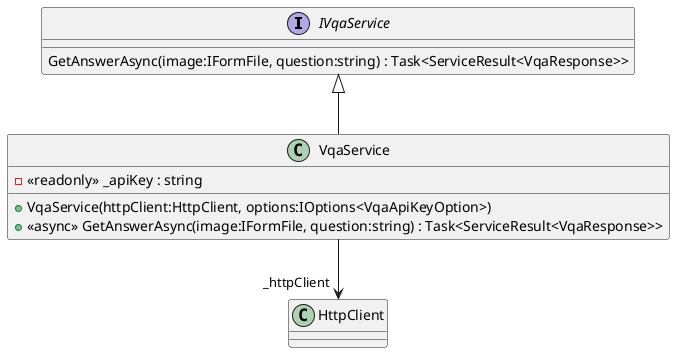 @startuml
interface IVqaService {
    GetAnswerAsync(image:IFormFile, question:string) : Task<ServiceResult<VqaResponse>>
}
class VqaService {
    - <<readonly>> _apiKey : string
    + VqaService(httpClient:HttpClient, options:IOptions<VqaApiKeyOption>)
    + <<async>> GetAnswerAsync(image:IFormFile, question:string) : Task<ServiceResult<VqaResponse>>
}
IVqaService <|-- VqaService
VqaService --> "_httpClient" HttpClient
@enduml

